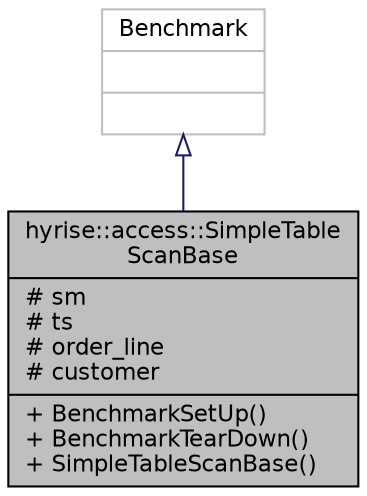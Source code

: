 digraph "hyrise::access::SimpleTableScanBase"
{
  edge [fontname="Helvetica",fontsize="11",labelfontname="Helvetica",labelfontsize="11"];
  node [fontname="Helvetica",fontsize="11",shape=record];
  Node1 [label="{hyrise::access::SimpleTable\lScanBase\n|# sm\l# ts\l# order_line\l# customer\l|+ BenchmarkSetUp()\l+ BenchmarkTearDown()\l+ SimpleTableScanBase()\l}",height=0.2,width=0.4,color="black", fillcolor="grey75", style="filled" fontcolor="black"];
  Node2 -> Node1 [dir="back",color="midnightblue",fontsize="11",style="solid",arrowtail="onormal",fontname="Helvetica"];
  Node2 [label="{Benchmark\n||}",height=0.2,width=0.4,color="grey75", fillcolor="white", style="filled"];
}
